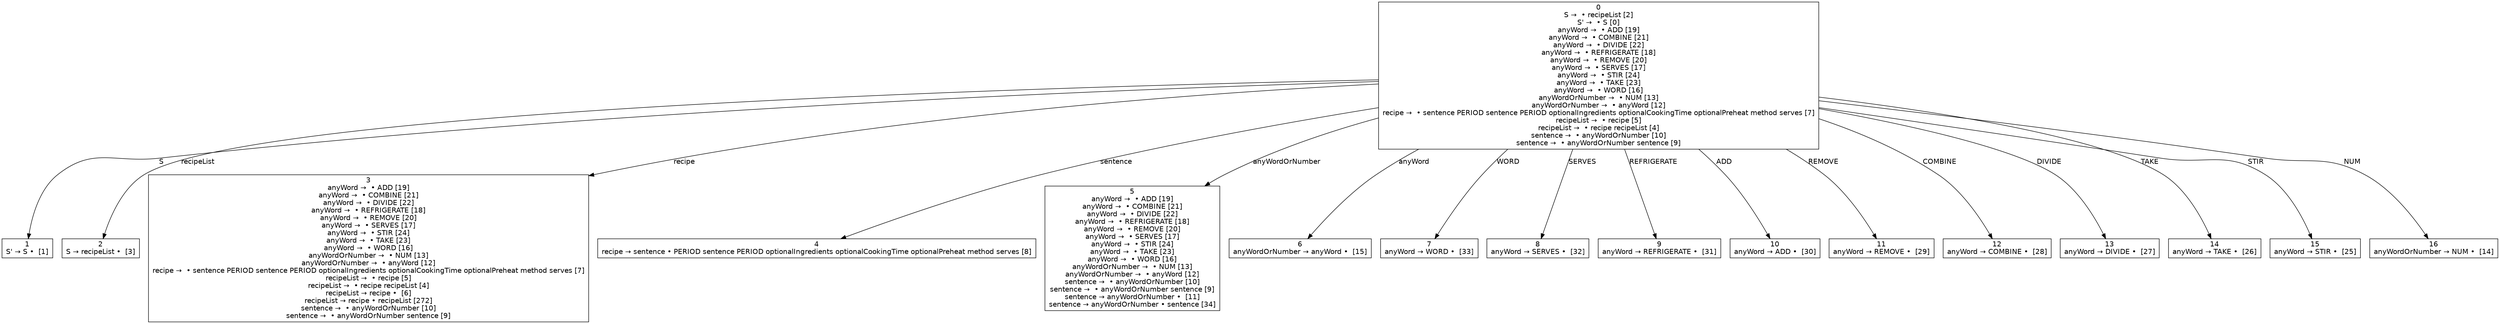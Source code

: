 digraph d{
node [fontname=Helvetica,shape=box];
edge [fontname=Helvetica];
n0 [label=<0<br />S →  • recipeList [2]<br />S' →  • S [0]<br />anyWord →  • ADD [19]<br />anyWord →  • COMBINE [21]<br />anyWord →  • DIVIDE [22]<br />anyWord →  • REFRIGERATE [18]<br />anyWord →  • REMOVE [20]<br />anyWord →  • SERVES [17]<br />anyWord →  • STIR [24]<br />anyWord →  • TAKE [23]<br />anyWord →  • WORD [16]<br />anyWordOrNumber →  • NUM [13]<br />anyWordOrNumber →  • anyWord [12]<br />recipe →  • sentence PERIOD sentence PERIOD optionalIngredients optionalCookingTime optionalPreheat method serves [7]<br />recipeList →  • recipe [5]<br />recipeList →  • recipe recipeList [4]<br />sentence →  • anyWordOrNumber [10]<br />sentence →  • anyWordOrNumber sentence [9]>];
n1 [label=<1<br />S' → S •  [1]>];
n2 [label=<2<br />S → recipeList •  [3]>];
n3 [label=<3<br />anyWord →  • ADD [19]<br />anyWord →  • COMBINE [21]<br />anyWord →  • DIVIDE [22]<br />anyWord →  • REFRIGERATE [18]<br />anyWord →  • REMOVE [20]<br />anyWord →  • SERVES [17]<br />anyWord →  • STIR [24]<br />anyWord →  • TAKE [23]<br />anyWord →  • WORD [16]<br />anyWordOrNumber →  • NUM [13]<br />anyWordOrNumber →  • anyWord [12]<br />recipe →  • sentence PERIOD sentence PERIOD optionalIngredients optionalCookingTime optionalPreheat method serves [7]<br />recipeList →  • recipe [5]<br />recipeList →  • recipe recipeList [4]<br />recipeList → recipe •  [6]<br />recipeList → recipe • recipeList [272]<br />sentence →  • anyWordOrNumber [10]<br />sentence →  • anyWordOrNumber sentence [9]>];
n4 [label=<4<br />recipe → sentence • PERIOD sentence PERIOD optionalIngredients optionalCookingTime optionalPreheat method serves [8]>];
n5 [label=<5<br />anyWord →  • ADD [19]<br />anyWord →  • COMBINE [21]<br />anyWord →  • DIVIDE [22]<br />anyWord →  • REFRIGERATE [18]<br />anyWord →  • REMOVE [20]<br />anyWord →  • SERVES [17]<br />anyWord →  • STIR [24]<br />anyWord →  • TAKE [23]<br />anyWord →  • WORD [16]<br />anyWordOrNumber →  • NUM [13]<br />anyWordOrNumber →  • anyWord [12]<br />sentence →  • anyWordOrNumber [10]<br />sentence →  • anyWordOrNumber sentence [9]<br />sentence → anyWordOrNumber •  [11]<br />sentence → anyWordOrNumber • sentence [34]>];
n6 [label=<6<br />anyWordOrNumber → anyWord •  [15]>];
n7 [label=<7<br />anyWord → WORD •  [33]>];
n8 [label=<8<br />anyWord → SERVES •  [32]>];
n9 [label=<9<br />anyWord → REFRIGERATE •  [31]>];
n10 [label=<10<br />anyWord → ADD •  [30]>];
n11 [label=<11<br />anyWord → REMOVE •  [29]>];
n12 [label=<12<br />anyWord → COMBINE •  [28]>];
n13 [label=<13<br />anyWord → DIVIDE •  [27]>];
n14 [label=<14<br />anyWord → TAKE •  [26]>];
n15 [label=<15<br />anyWord → STIR •  [25]>];
n16 [label=<16<br />anyWordOrNumber → NUM •  [14]>];
n0 -> n1 [label="S"];
n0 -> n2 [label="recipeList"];
n0 -> n3 [label="recipe"];
n0 -> n4 [label="sentence"];
n0 -> n5 [label="anyWordOrNumber"];
n0 -> n6 [label="anyWord"];
n0 -> n7 [label="WORD"];
n0 -> n8 [label="SERVES"];
n0 -> n9 [label="REFRIGERATE"];
n0 -> n10 [label="ADD"];
n0 -> n11 [label="REMOVE"];
n0 -> n12 [label="COMBINE"];
n0 -> n13 [label="DIVIDE"];
n0 -> n14 [label="TAKE"];
n0 -> n15 [label="STIR"];
n0 -> n16 [label="NUM"];
}